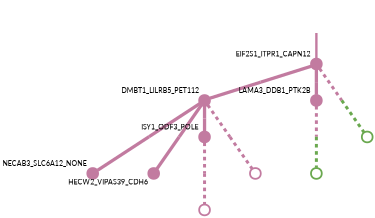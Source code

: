 strict digraph  {
graph[splines=false]; nodesep=0.7; rankdir=TB; ranksep=0.6; forcelabels=true; dpi=600; size=2.5;
0 [color="#c27ba0ff", fillcolor="#c27ba0ff", fixedsize=true, fontname=Lato, fontsize="12pt", height="0.25", label="", penwidth=3, shape=circle, style=filled, xlabel=EIF2S1_ITPR1_CAPN12];
3 [color="#c27ba0ff", fillcolor="#c27ba0ff", fixedsize=true, fontname=Lato, fontsize="12pt", height="0.25", label="", penwidth=3, shape=circle, style=filled, xlabel=DMBT1_LILRB5_PET112];
4 [color="#c27ba0ff", fillcolor="#c27ba0ff", fixedsize=true, fontname=Lato, fontsize="12pt", height="0.25", label="", penwidth=3, shape=circle, style=filled, xlabel=LAMA3_DDB1_PTK2B];
6 [color="#6aa84fff", fillcolor="#6aa84fff", fixedsize=true, fontname=Lato, fontsize="12pt", height="0.25", label="", penwidth=3, shape=circle, style=solid, xlabel=""];
1 [color="#c27ba0ff", fillcolor="#c27ba0ff", fixedsize=true, fontname=Lato, fontsize="12pt", height="0.25", label="", penwidth=3, shape=circle, style=filled, xlabel=NECAB3_SLC6A12_NONE];
2 [color="#c27ba0ff", fillcolor="#c27ba0ff", fixedsize=true, fontname=Lato, fontsize="12pt", height="0.25", label="", penwidth=3, shape=circle, style=filled, xlabel=HECW2_VIPAS39_CDH6];
5 [color="#c27ba0ff", fillcolor="#c27ba0ff", fixedsize=true, fontname=Lato, fontsize="12pt", height="0.25", label="", penwidth=3, shape=circle, style=filled, xlabel=ISY1_ODF3_POLE];
8 [color="#c27ba0ff", fillcolor="#c27ba0ff", fixedsize=true, fontname=Lato, fontsize="12pt", height="0.25", label="", penwidth=3, shape=circle, style=solid, xlabel=""];
7 [color="#6aa84fff", fillcolor="#6aa84fff", fixedsize=true, fontname=Lato, fontsize="12pt", height="0.25", label="", penwidth=3, shape=circle, style=solid, xlabel=""];
9 [color="#c27ba0ff", fillcolor="#c27ba0ff", fixedsize=true, fontname=Lato, fontsize="12pt", height="0.25", label="", penwidth=3, shape=circle, style=solid, xlabel=""];
normal [label="", penwidth=3, style=invis, xlabel=EIF2S1_ITPR1_CAPN12];
0 -> 3  [arrowsize=0, color="#c27ba0ff;0.5:#c27ba0ff", minlen="1.2000000476837158", penwidth="5.5", style=solid];
0 -> 4  [arrowsize=0, color="#c27ba0ff;0.5:#c27ba0ff", minlen="1.2000000476837158", penwidth="5.5", style=solid];
0 -> 6  [arrowsize=0, color="#c27ba0ff;0.5:#6aa84fff", minlen="2.0", penwidth=5, style=dashed];
3 -> 1  [arrowsize=0, color="#c27ba0ff;0.5:#c27ba0ff", minlen="2.0", penwidth="5.5", style=solid];
3 -> 2  [arrowsize=0, color="#c27ba0ff;0.5:#c27ba0ff", minlen="2.0", penwidth="5.5", style=solid];
3 -> 5  [arrowsize=0, color="#c27ba0ff;0.5:#c27ba0ff", minlen="1.0", penwidth="5.5", style=solid];
3 -> 8  [arrowsize=0, color="#c27ba0ff;0.5:#c27ba0ff", minlen="2.0", penwidth=5, style=dashed];
4 -> 7  [arrowsize=0, color="#c27ba0ff;0.5:#6aa84fff", minlen="2.0", penwidth=5, style=dashed];
5 -> 9  [arrowsize=0, color="#c27ba0ff;0.5:#c27ba0ff", minlen="2.0", penwidth=5, style=dashed];
normal -> 0  [arrowsize=0, color="#c27ba0ff", label="", penwidth=4, style=solid];
}
